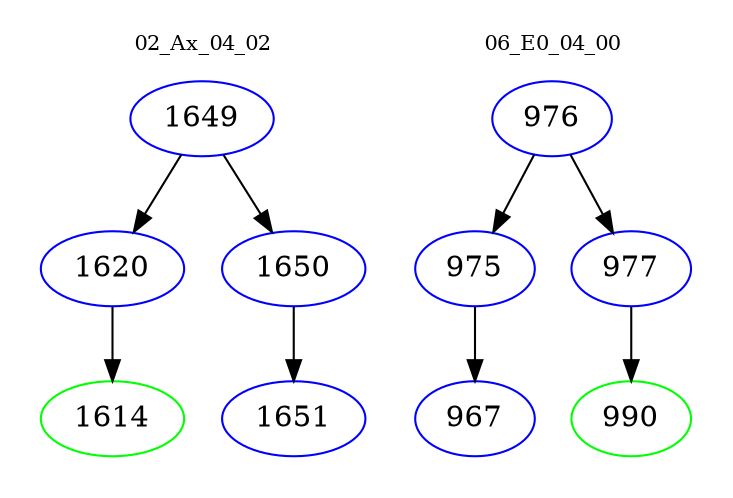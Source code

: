digraph{
subgraph cluster_0 {
color = white
label = "02_Ax_04_02";
fontsize=10;
T0_1649 [label="1649", color="blue"]
T0_1649 -> T0_1620 [color="black"]
T0_1620 [label="1620", color="blue"]
T0_1620 -> T0_1614 [color="black"]
T0_1614 [label="1614", color="green"]
T0_1649 -> T0_1650 [color="black"]
T0_1650 [label="1650", color="blue"]
T0_1650 -> T0_1651 [color="black"]
T0_1651 [label="1651", color="blue"]
}
subgraph cluster_1 {
color = white
label = "06_E0_04_00";
fontsize=10;
T1_976 [label="976", color="blue"]
T1_976 -> T1_975 [color="black"]
T1_975 [label="975", color="blue"]
T1_975 -> T1_967 [color="black"]
T1_967 [label="967", color="blue"]
T1_976 -> T1_977 [color="black"]
T1_977 [label="977", color="blue"]
T1_977 -> T1_990 [color="black"]
T1_990 [label="990", color="green"]
}
}
